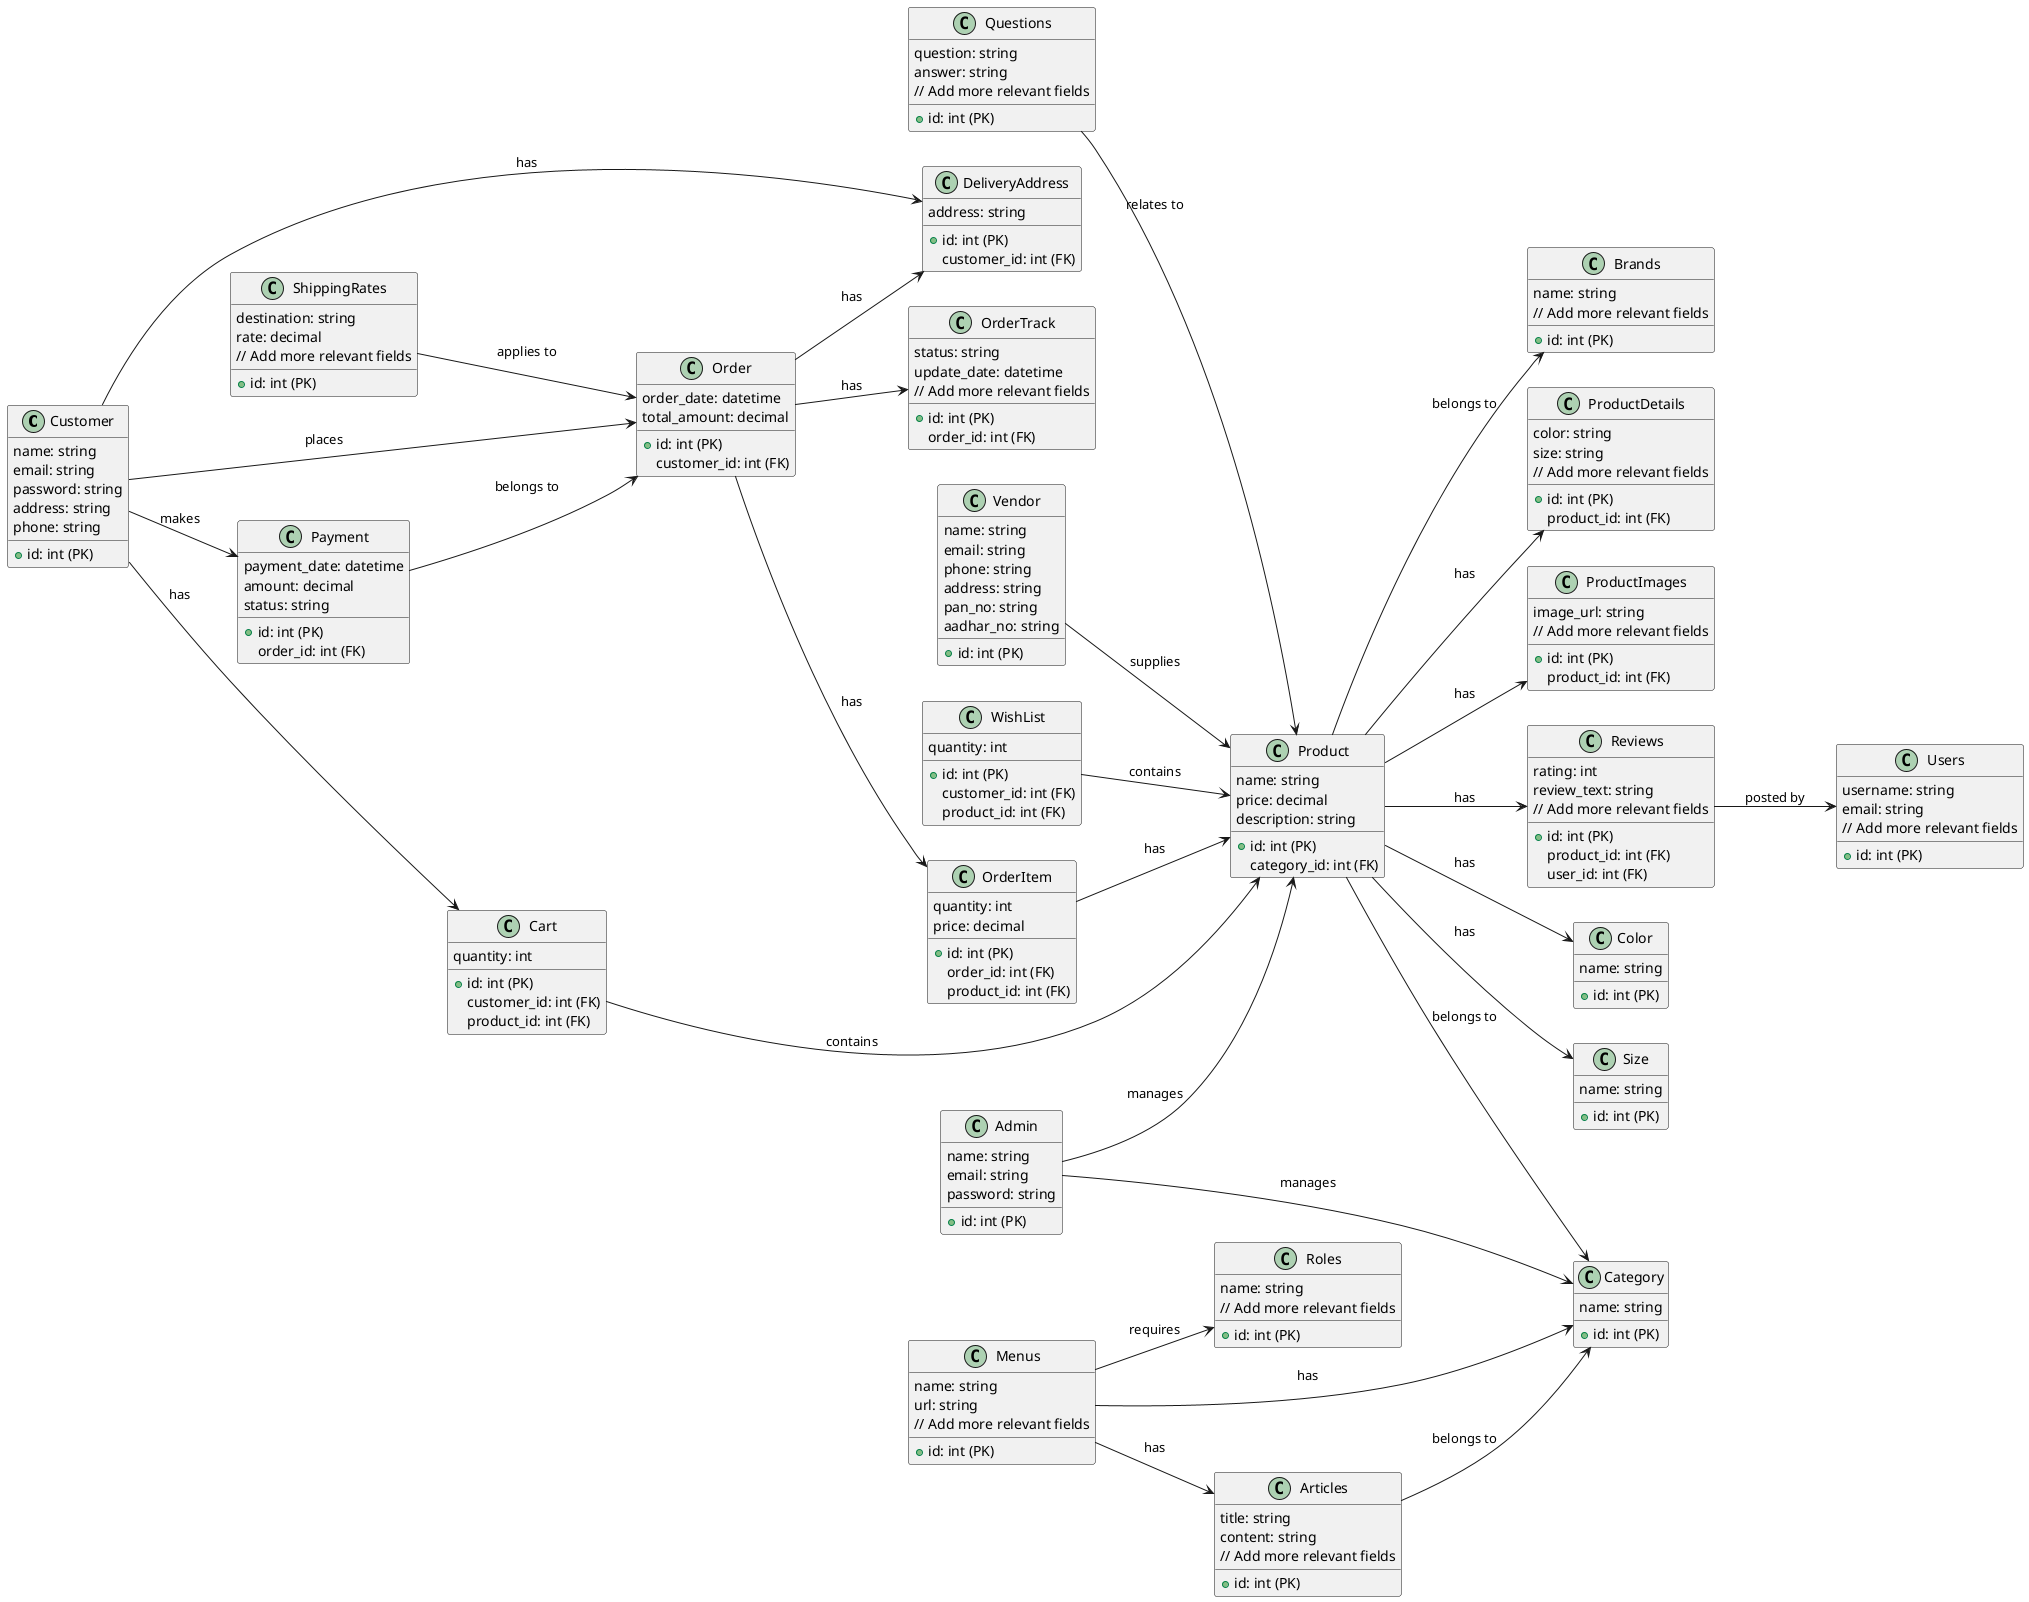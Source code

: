 @startuml

left to right direction

'orders
'order_details
'order_items
'cart_items
'categories
'brands
'color
'size
'questions
'order_track
'customers
'products
'product_details
'product_images
'users
'reviews
'shipping_rates
'articles
'roles
'menus
'payment
'delivery_address
'admin

class Customer {
  +id: int (PK)
  name: string
  email: string
  password: string
  address: string
  phone: string
}

class Product {
  +id: int (PK)
  name: string
  price: decimal
  description: string
  category_id: int (FK)
}

class Category {
  +id: int (PK)
  name: string
}

class Cart {
  +id: int (PK)
  customer_id: int (FK)
  product_id: int (FK)
  quantity: int
}

class Order {
  +id: int (PK)
  customer_id: int (FK)
  order_date: datetime
  total_amount: decimal
}

class OrderItem {
  +id: int (PK)
  order_id: int (FK)
  product_id: int (FK)
  quantity: int
  price: decimal
}

class Payment {
  +id: int (PK)
  order_id: int (FK)
  payment_date: datetime
  amount: decimal
  status: string
}

class DeliveryAddress {
  +id: int (PK)
  customer_id: int (FK)
  address: string
}

class Admin {
  +id: int (PK)
  name: string
  email: string
  password: string
}

class ProductDetails {
  +id: int (PK)
  product_id: int (FK)
  color: string
  size: string
  // Add more relevant fields
}

class ProductImages {
  +id: int (PK)
  product_id: int (FK)
  image_url: string
  // Add more relevant fields
}

class Users {
  +id: int (PK)
  username: string
  email: string
  // Add more relevant fields
}

class Reviews {
  +id: int (PK)
  product_id: int (FK)
  user_id: int (FK)
  rating: int
  review_text: string
  // Add more relevant fields
}

class ShippingRates {
  +id: int (PK)
  destination: string
  rate: decimal
  // Add more relevant fields
}

class Articles {
  +id: int (PK)
  title: string
  content: string
  // Add more relevant fields
}

class Roles {
  +id: int (PK)
  name: string
  // Add more relevant fields
}

class Menus {
  +id: int (PK)
  name: string
  url: string
  // Add more relevant fields
}

class Color {
  +id: int (PK)
  name: string
}

class Size {
  +id: int (PK)
  name: string
}

class Questions {
  +id: int (PK)
  question: string
  answer: string
  // Add more relevant fields
}

class OrderTrack {
  +id: int (PK)
  order_id: int (FK)
  status: string
  update_date: datetime
  // Add more relevant fields
}

class Brands {
  +id: int (PK)
  name: string
  // Add more relevant fields
}

class Vendor
{
 +id: int (PK)
    name: string
    email: string
    phone: string
    address: string
    pan_no: string
    aadhar_no: string
}
class WishList
{
  +id: int (PK)
      customer_id: int (FK)
      product_id: int (FK)
      quantity: int

}
Vendor --> Product : "supplies"
WishList --> Product : "contains"

Product --> Category : "belongs to"
Product --> ProductDetails : "has"
Product --> ProductImages : "has"
Product --> Reviews : "has"
Product --> Brands : "belongs to"
Product --> Color : "has"
Product --> Size : "has"

Customer --> Cart : "has"
Customer --> Order : "places"
Customer --> DeliveryAddress : "has"
Customer --> Payment : "makes"

Cart --> Product : "contains"
Order --> OrderItem : "has"
'Order -- Payment : "has"
Order --> DeliveryAddress : "has"
Order --> OrderTrack : "has"

Admin --> Category : "manages"
Admin --> Product : "manages"

'Order -- Customer : "belongs to"
'OrderItem -- Order : "belongs to"
OrderItem --> Product : "has"
Payment --> Order : "belongs to"
'DeliveryAddress -- Customer : "belongs to"

'ProductDetails -- Product : "belongs to"
'ProductImages -- Product : "belongs to"
'Reviews -- Product : "belongs to"
Reviews --> Users : "posted by"
ShippingRates --> Order : "applies to"

Articles --> Category : "belongs to"
Menus --> Roles : "requires"
Menus --> Articles : "has"
Menus --> Category : "has"

Questions --> Product : "relates to"

@enduml
